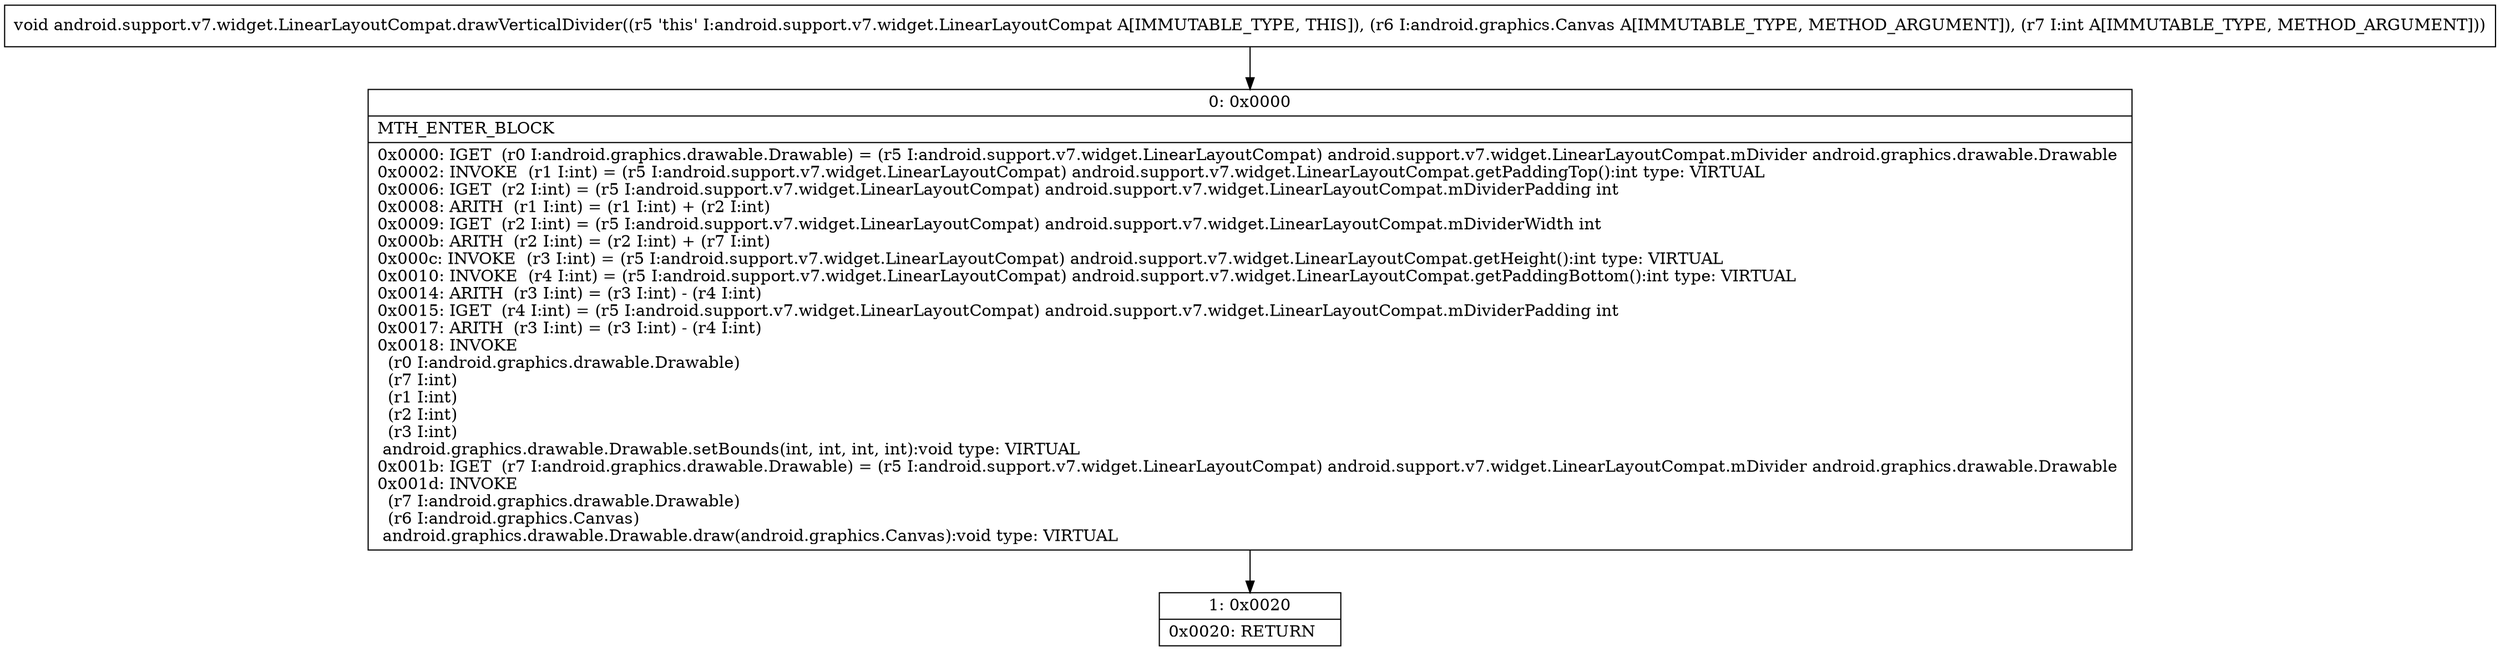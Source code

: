 digraph "CFG forandroid.support.v7.widget.LinearLayoutCompat.drawVerticalDivider(Landroid\/graphics\/Canvas;I)V" {
Node_0 [shape=record,label="{0\:\ 0x0000|MTH_ENTER_BLOCK\l|0x0000: IGET  (r0 I:android.graphics.drawable.Drawable) = (r5 I:android.support.v7.widget.LinearLayoutCompat) android.support.v7.widget.LinearLayoutCompat.mDivider android.graphics.drawable.Drawable \l0x0002: INVOKE  (r1 I:int) = (r5 I:android.support.v7.widget.LinearLayoutCompat) android.support.v7.widget.LinearLayoutCompat.getPaddingTop():int type: VIRTUAL \l0x0006: IGET  (r2 I:int) = (r5 I:android.support.v7.widget.LinearLayoutCompat) android.support.v7.widget.LinearLayoutCompat.mDividerPadding int \l0x0008: ARITH  (r1 I:int) = (r1 I:int) + (r2 I:int) \l0x0009: IGET  (r2 I:int) = (r5 I:android.support.v7.widget.LinearLayoutCompat) android.support.v7.widget.LinearLayoutCompat.mDividerWidth int \l0x000b: ARITH  (r2 I:int) = (r2 I:int) + (r7 I:int) \l0x000c: INVOKE  (r3 I:int) = (r5 I:android.support.v7.widget.LinearLayoutCompat) android.support.v7.widget.LinearLayoutCompat.getHeight():int type: VIRTUAL \l0x0010: INVOKE  (r4 I:int) = (r5 I:android.support.v7.widget.LinearLayoutCompat) android.support.v7.widget.LinearLayoutCompat.getPaddingBottom():int type: VIRTUAL \l0x0014: ARITH  (r3 I:int) = (r3 I:int) \- (r4 I:int) \l0x0015: IGET  (r4 I:int) = (r5 I:android.support.v7.widget.LinearLayoutCompat) android.support.v7.widget.LinearLayoutCompat.mDividerPadding int \l0x0017: ARITH  (r3 I:int) = (r3 I:int) \- (r4 I:int) \l0x0018: INVOKE  \l  (r0 I:android.graphics.drawable.Drawable)\l  (r7 I:int)\l  (r1 I:int)\l  (r2 I:int)\l  (r3 I:int)\l android.graphics.drawable.Drawable.setBounds(int, int, int, int):void type: VIRTUAL \l0x001b: IGET  (r7 I:android.graphics.drawable.Drawable) = (r5 I:android.support.v7.widget.LinearLayoutCompat) android.support.v7.widget.LinearLayoutCompat.mDivider android.graphics.drawable.Drawable \l0x001d: INVOKE  \l  (r7 I:android.graphics.drawable.Drawable)\l  (r6 I:android.graphics.Canvas)\l android.graphics.drawable.Drawable.draw(android.graphics.Canvas):void type: VIRTUAL \l}"];
Node_1 [shape=record,label="{1\:\ 0x0020|0x0020: RETURN   \l}"];
MethodNode[shape=record,label="{void android.support.v7.widget.LinearLayoutCompat.drawVerticalDivider((r5 'this' I:android.support.v7.widget.LinearLayoutCompat A[IMMUTABLE_TYPE, THIS]), (r6 I:android.graphics.Canvas A[IMMUTABLE_TYPE, METHOD_ARGUMENT]), (r7 I:int A[IMMUTABLE_TYPE, METHOD_ARGUMENT])) }"];
MethodNode -> Node_0;
Node_0 -> Node_1;
}

